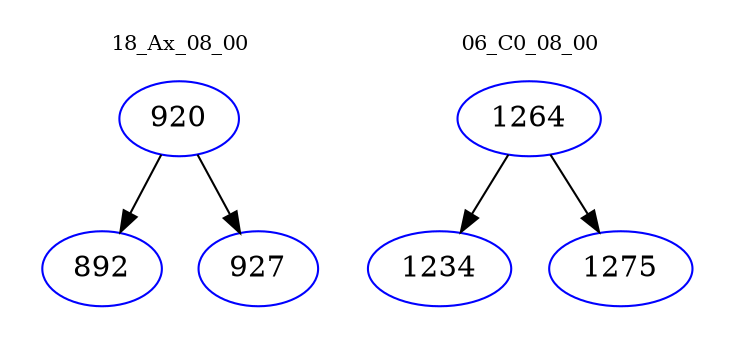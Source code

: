 digraph{
subgraph cluster_0 {
color = white
label = "18_Ax_08_00";
fontsize=10;
T0_920 [label="920", color="blue"]
T0_920 -> T0_892 [color="black"]
T0_892 [label="892", color="blue"]
T0_920 -> T0_927 [color="black"]
T0_927 [label="927", color="blue"]
}
subgraph cluster_1 {
color = white
label = "06_C0_08_00";
fontsize=10;
T1_1264 [label="1264", color="blue"]
T1_1264 -> T1_1234 [color="black"]
T1_1234 [label="1234", color="blue"]
T1_1264 -> T1_1275 [color="black"]
T1_1275 [label="1275", color="blue"]
}
}
